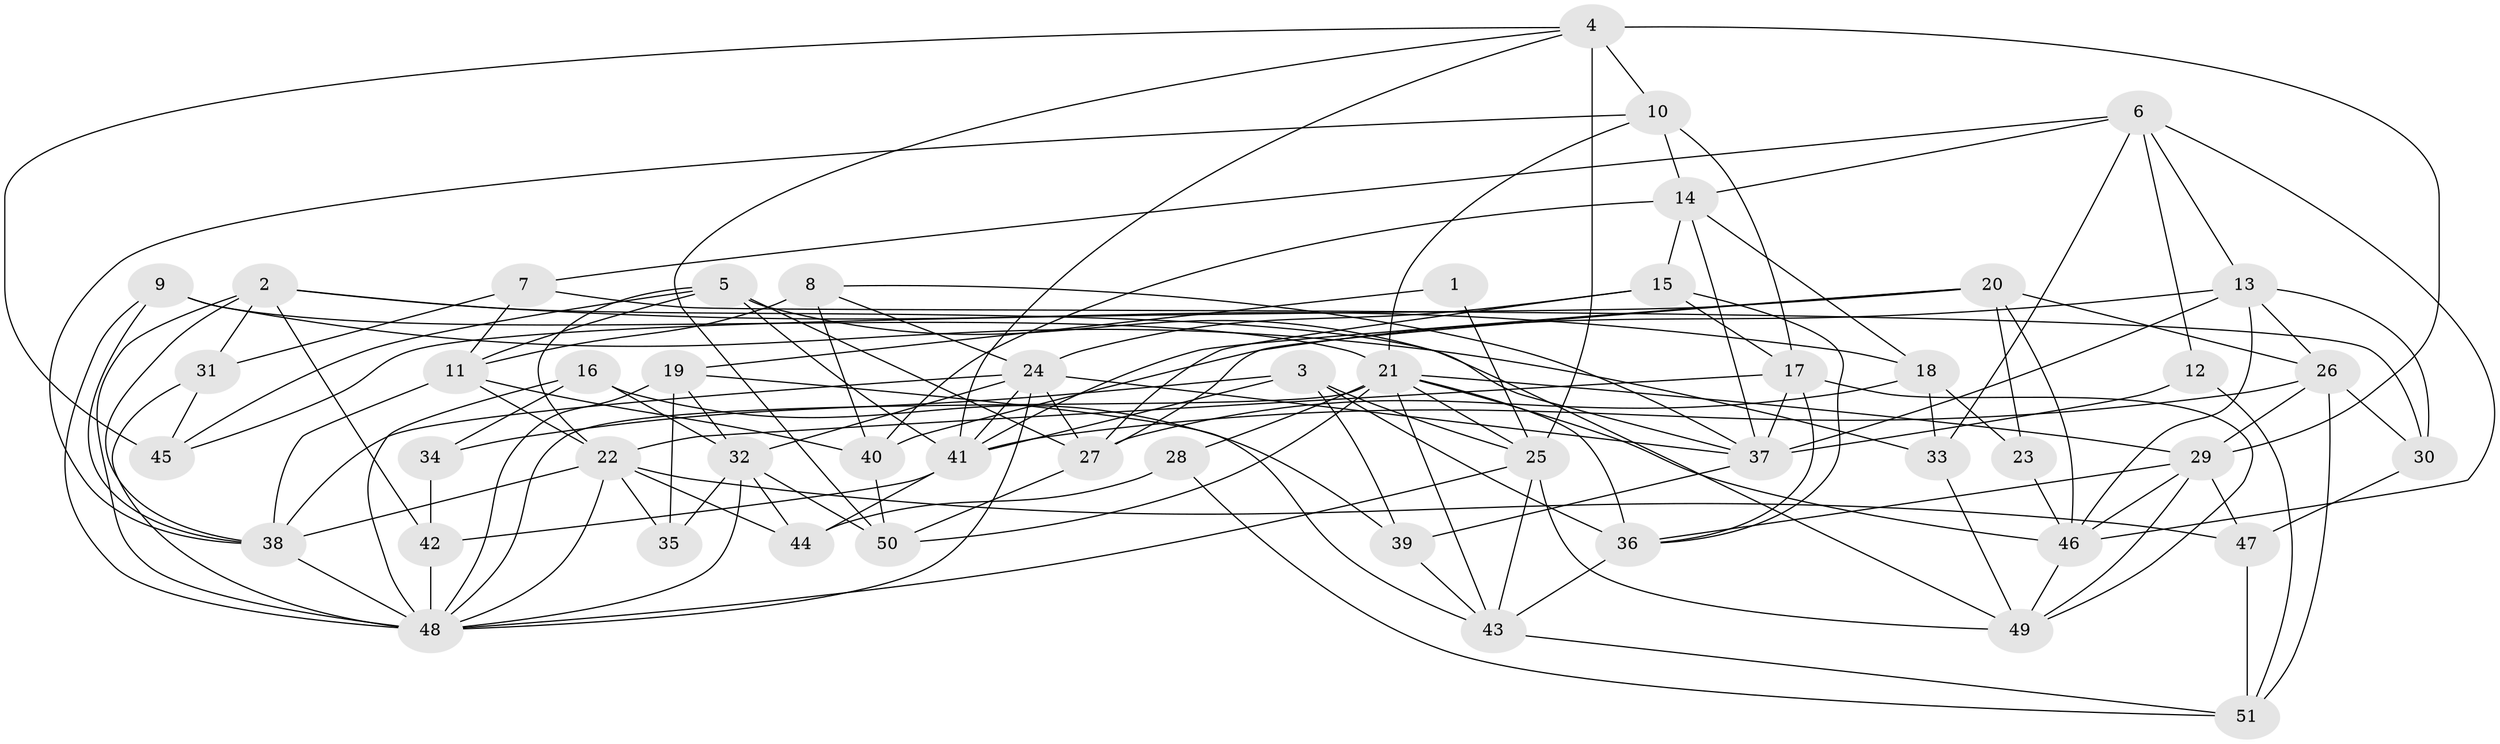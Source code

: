 // original degree distribution, {4: 0.33663366336633666, 7: 0.0297029702970297, 2: 0.1188118811881188, 3: 0.25742574257425743, 5: 0.12871287128712872, 8: 0.009900990099009901, 6: 0.1188118811881188}
// Generated by graph-tools (version 1.1) at 2025/37/03/04/25 23:37:06]
// undirected, 51 vertices, 139 edges
graph export_dot {
  node [color=gray90,style=filled];
  1;
  2;
  3;
  4;
  5;
  6;
  7;
  8;
  9;
  10;
  11;
  12;
  13;
  14;
  15;
  16;
  17;
  18;
  19;
  20;
  21;
  22;
  23;
  24;
  25;
  26;
  27;
  28;
  29;
  30;
  31;
  32;
  33;
  34;
  35;
  36;
  37;
  38;
  39;
  40;
  41;
  42;
  43;
  44;
  45;
  46;
  47;
  48;
  49;
  50;
  51;
  1 -- 19 [weight=1.0];
  1 -- 25 [weight=1.0];
  2 -- 18 [weight=1.0];
  2 -- 31 [weight=1.0];
  2 -- 38 [weight=1.0];
  2 -- 42 [weight=1.0];
  2 -- 48 [weight=1.0];
  2 -- 49 [weight=1.0];
  3 -- 25 [weight=1.0];
  3 -- 34 [weight=1.0];
  3 -- 36 [weight=1.0];
  3 -- 39 [weight=1.0];
  3 -- 41 [weight=1.0];
  4 -- 10 [weight=1.0];
  4 -- 25 [weight=1.0];
  4 -- 29 [weight=2.0];
  4 -- 41 [weight=1.0];
  4 -- 45 [weight=1.0];
  4 -- 50 [weight=1.0];
  5 -- 11 [weight=1.0];
  5 -- 22 [weight=1.0];
  5 -- 27 [weight=1.0];
  5 -- 37 [weight=1.0];
  5 -- 41 [weight=1.0];
  5 -- 45 [weight=1.0];
  6 -- 7 [weight=1.0];
  6 -- 12 [weight=1.0];
  6 -- 13 [weight=1.0];
  6 -- 14 [weight=1.0];
  6 -- 33 [weight=1.0];
  6 -- 46 [weight=1.0];
  7 -- 11 [weight=1.0];
  7 -- 30 [weight=1.0];
  7 -- 31 [weight=1.0];
  8 -- 11 [weight=1.0];
  8 -- 24 [weight=1.0];
  8 -- 37 [weight=1.0];
  8 -- 40 [weight=1.0];
  9 -- 21 [weight=1.0];
  9 -- 33 [weight=1.0];
  9 -- 38 [weight=1.0];
  9 -- 48 [weight=1.0];
  10 -- 14 [weight=1.0];
  10 -- 17 [weight=1.0];
  10 -- 21 [weight=1.0];
  10 -- 38 [weight=2.0];
  11 -- 22 [weight=1.0];
  11 -- 38 [weight=1.0];
  11 -- 40 [weight=1.0];
  12 -- 37 [weight=1.0];
  12 -- 51 [weight=1.0];
  13 -- 26 [weight=1.0];
  13 -- 30 [weight=1.0];
  13 -- 37 [weight=1.0];
  13 -- 40 [weight=1.0];
  13 -- 46 [weight=1.0];
  14 -- 15 [weight=1.0];
  14 -- 18 [weight=1.0];
  14 -- 37 [weight=1.0];
  14 -- 40 [weight=1.0];
  15 -- 17 [weight=1.0];
  15 -- 24 [weight=1.0];
  15 -- 27 [weight=1.0];
  15 -- 36 [weight=1.0];
  16 -- 32 [weight=1.0];
  16 -- 34 [weight=1.0];
  16 -- 39 [weight=1.0];
  16 -- 48 [weight=1.0];
  17 -- 22 [weight=1.0];
  17 -- 36 [weight=1.0];
  17 -- 37 [weight=1.0];
  17 -- 49 [weight=1.0];
  18 -- 23 [weight=1.0];
  18 -- 27 [weight=1.0];
  18 -- 33 [weight=1.0];
  19 -- 32 [weight=2.0];
  19 -- 35 [weight=2.0];
  19 -- 43 [weight=1.0];
  19 -- 48 [weight=1.0];
  20 -- 23 [weight=1.0];
  20 -- 26 [weight=2.0];
  20 -- 27 [weight=1.0];
  20 -- 41 [weight=2.0];
  20 -- 45 [weight=1.0];
  20 -- 46 [weight=1.0];
  21 -- 25 [weight=1.0];
  21 -- 28 [weight=1.0];
  21 -- 29 [weight=1.0];
  21 -- 36 [weight=1.0];
  21 -- 43 [weight=1.0];
  21 -- 46 [weight=1.0];
  21 -- 48 [weight=1.0];
  21 -- 50 [weight=1.0];
  22 -- 35 [weight=1.0];
  22 -- 38 [weight=1.0];
  22 -- 44 [weight=1.0];
  22 -- 47 [weight=1.0];
  22 -- 48 [weight=1.0];
  23 -- 46 [weight=1.0];
  24 -- 27 [weight=1.0];
  24 -- 32 [weight=1.0];
  24 -- 37 [weight=1.0];
  24 -- 38 [weight=1.0];
  24 -- 41 [weight=1.0];
  24 -- 48 [weight=1.0];
  25 -- 43 [weight=1.0];
  25 -- 48 [weight=1.0];
  25 -- 49 [weight=1.0];
  26 -- 29 [weight=1.0];
  26 -- 30 [weight=1.0];
  26 -- 41 [weight=2.0];
  26 -- 51 [weight=1.0];
  27 -- 50 [weight=1.0];
  28 -- 44 [weight=1.0];
  28 -- 51 [weight=1.0];
  29 -- 36 [weight=1.0];
  29 -- 46 [weight=1.0];
  29 -- 47 [weight=1.0];
  29 -- 49 [weight=1.0];
  30 -- 47 [weight=1.0];
  31 -- 45 [weight=1.0];
  31 -- 48 [weight=1.0];
  32 -- 35 [weight=1.0];
  32 -- 44 [weight=1.0];
  32 -- 48 [weight=1.0];
  32 -- 50 [weight=2.0];
  33 -- 49 [weight=1.0];
  34 -- 42 [weight=1.0];
  36 -- 43 [weight=1.0];
  37 -- 39 [weight=1.0];
  38 -- 48 [weight=2.0];
  39 -- 43 [weight=1.0];
  40 -- 50 [weight=1.0];
  41 -- 42 [weight=1.0];
  41 -- 44 [weight=1.0];
  42 -- 48 [weight=1.0];
  43 -- 51 [weight=1.0];
  46 -- 49 [weight=1.0];
  47 -- 51 [weight=1.0];
}
